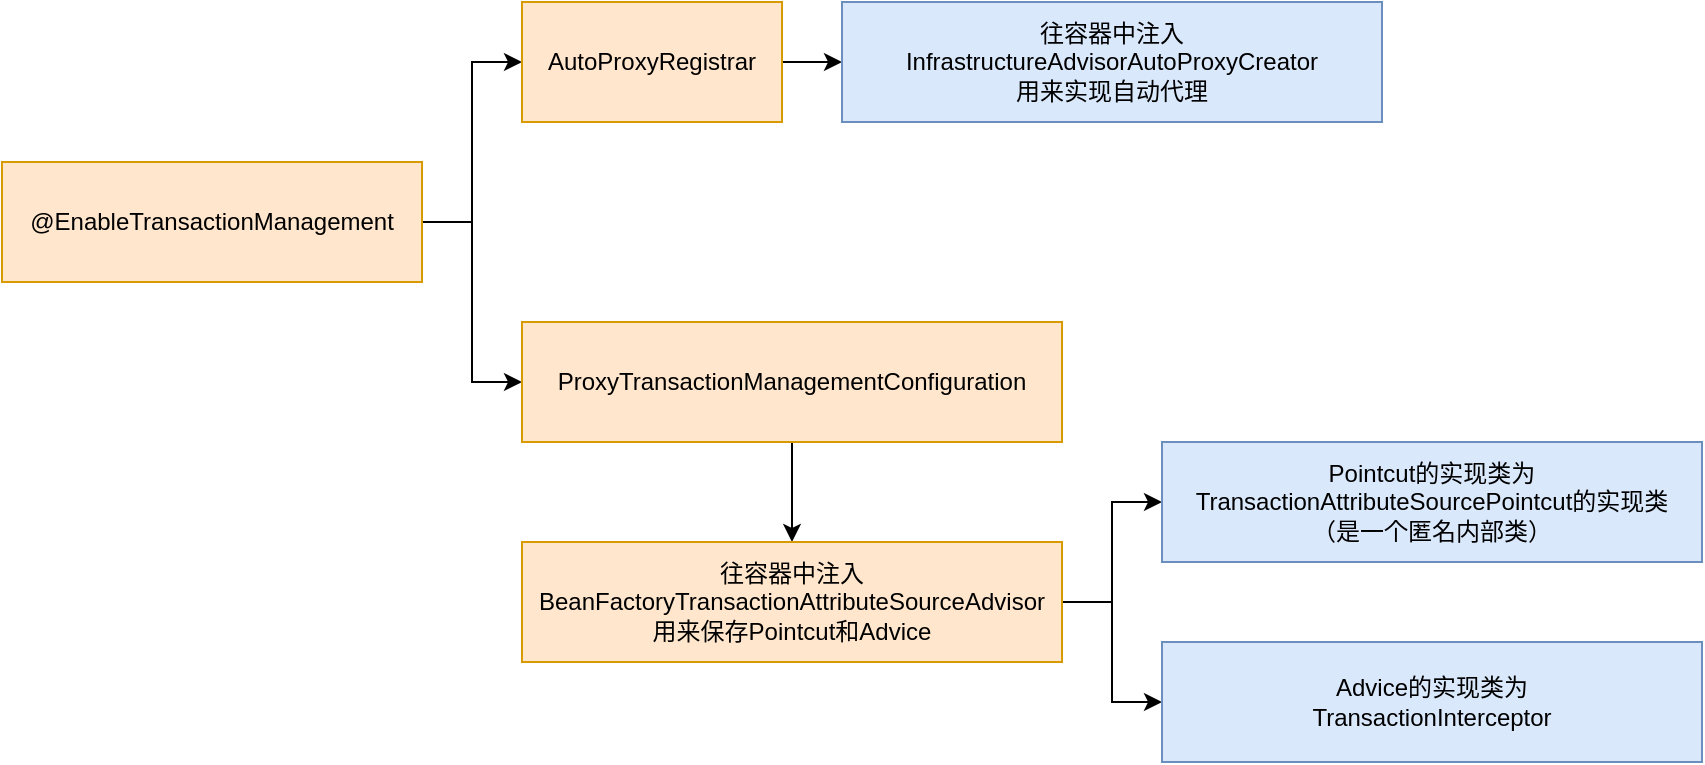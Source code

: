<mxfile version="15.4.0" type="device"><diagram id="9UIZBNlLzPTE_xlU83ig" name="第 1 页"><mxGraphModel dx="946" dy="608" grid="1" gridSize="10" guides="1" tooltips="1" connect="1" arrows="1" fold="1" page="1" pageScale="1" pageWidth="827" pageHeight="1169" math="0" shadow="0"><root><mxCell id="0"/><mxCell id="1" parent="0"/><mxCell id="eOYMl6Vk7XKMilWvIRb2-5" style="edgeStyle=orthogonalEdgeStyle;rounded=0;orthogonalLoop=1;jettySize=auto;html=1;exitX=1;exitY=0.5;exitDx=0;exitDy=0;entryX=0;entryY=0.5;entryDx=0;entryDy=0;" edge="1" parent="1" source="eOYMl6Vk7XKMilWvIRb2-1" target="eOYMl6Vk7XKMilWvIRb2-2"><mxGeometry relative="1" as="geometry"/></mxCell><mxCell id="eOYMl6Vk7XKMilWvIRb2-6" style="edgeStyle=orthogonalEdgeStyle;rounded=0;orthogonalLoop=1;jettySize=auto;html=1;exitX=1;exitY=0.5;exitDx=0;exitDy=0;entryX=0;entryY=0.5;entryDx=0;entryDy=0;" edge="1" parent="1" source="eOYMl6Vk7XKMilWvIRb2-1" target="eOYMl6Vk7XKMilWvIRb2-3"><mxGeometry relative="1" as="geometry"/></mxCell><mxCell id="eOYMl6Vk7XKMilWvIRb2-1" value="@EnableTransactionManagement" style="rounded=0;whiteSpace=wrap;html=1;fillColor=#ffe6cc;strokeColor=#d79b00;" vertex="1" parent="1"><mxGeometry x="50" y="270" width="210" height="60" as="geometry"/></mxCell><mxCell id="eOYMl6Vk7XKMilWvIRb2-9" style="edgeStyle=orthogonalEdgeStyle;rounded=0;orthogonalLoop=1;jettySize=auto;html=1;exitX=1;exitY=0.5;exitDx=0;exitDy=0;" edge="1" parent="1" source="eOYMl6Vk7XKMilWvIRb2-2" target="eOYMl6Vk7XKMilWvIRb2-7"><mxGeometry relative="1" as="geometry"/></mxCell><mxCell id="eOYMl6Vk7XKMilWvIRb2-2" value="AutoProxyRegistrar" style="rounded=0;whiteSpace=wrap;html=1;fillColor=#ffe6cc;strokeColor=#d79b00;" vertex="1" parent="1"><mxGeometry x="310" y="190" width="130" height="60" as="geometry"/></mxCell><mxCell id="eOYMl6Vk7XKMilWvIRb2-15" style="edgeStyle=orthogonalEdgeStyle;rounded=0;orthogonalLoop=1;jettySize=auto;html=1;exitX=0.5;exitY=1;exitDx=0;exitDy=0;entryX=0.5;entryY=0;entryDx=0;entryDy=0;" edge="1" parent="1" source="eOYMl6Vk7XKMilWvIRb2-3" target="eOYMl6Vk7XKMilWvIRb2-8"><mxGeometry relative="1" as="geometry"/></mxCell><mxCell id="eOYMl6Vk7XKMilWvIRb2-3" value="ProxyTransactionManagementConfiguration" style="rounded=0;whiteSpace=wrap;html=1;fillColor=#ffe6cc;strokeColor=#d79b00;" vertex="1" parent="1"><mxGeometry x="310" y="350" width="270" height="60" as="geometry"/></mxCell><mxCell id="eOYMl6Vk7XKMilWvIRb2-7" value="往容器中注入InfrastructureAdvisorAutoProxyCreator&lt;br&gt;用来实现自动代理" style="rounded=0;whiteSpace=wrap;html=1;fillColor=#dae8fc;strokeColor=#6c8ebf;" vertex="1" parent="1"><mxGeometry x="470" y="190" width="270" height="60" as="geometry"/></mxCell><mxCell id="eOYMl6Vk7XKMilWvIRb2-13" style="edgeStyle=orthogonalEdgeStyle;rounded=0;orthogonalLoop=1;jettySize=auto;html=1;exitX=1;exitY=0.5;exitDx=0;exitDy=0;entryX=0;entryY=0.5;entryDx=0;entryDy=0;" edge="1" parent="1" source="eOYMl6Vk7XKMilWvIRb2-8" target="eOYMl6Vk7XKMilWvIRb2-11"><mxGeometry relative="1" as="geometry"/></mxCell><mxCell id="eOYMl6Vk7XKMilWvIRb2-14" style="edgeStyle=orthogonalEdgeStyle;rounded=0;orthogonalLoop=1;jettySize=auto;html=1;exitX=1;exitY=0.5;exitDx=0;exitDy=0;entryX=0;entryY=0.5;entryDx=0;entryDy=0;" edge="1" parent="1" source="eOYMl6Vk7XKMilWvIRb2-8" target="eOYMl6Vk7XKMilWvIRb2-12"><mxGeometry relative="1" as="geometry"/></mxCell><mxCell id="eOYMl6Vk7XKMilWvIRb2-8" value="往容器中注入BeanFactoryTransactionAttributeSourceAdvisor&lt;br&gt;用来保存Pointcut和Advice" style="rounded=0;whiteSpace=wrap;html=1;fillColor=#ffe6cc;strokeColor=#d79b00;" vertex="1" parent="1"><mxGeometry x="310" y="460" width="270" height="60" as="geometry"/></mxCell><mxCell id="eOYMl6Vk7XKMilWvIRb2-11" value="&lt;span&gt;Pointcut的实现类为&lt;br&gt;TransactionAttributeSourcePointcut的实现类&lt;br&gt;（是一个匿名内部类）&lt;br&gt;&lt;/span&gt;" style="rounded=0;whiteSpace=wrap;html=1;fillColor=#dae8fc;strokeColor=#6c8ebf;" vertex="1" parent="1"><mxGeometry x="630" y="410" width="270" height="60" as="geometry"/></mxCell><mxCell id="eOYMl6Vk7XKMilWvIRb2-12" value="Advice&lt;span&gt;的实现类为&lt;br&gt;TransactionInterceptor&lt;br&gt;&lt;/span&gt;" style="rounded=0;whiteSpace=wrap;html=1;fillColor=#dae8fc;strokeColor=#6c8ebf;" vertex="1" parent="1"><mxGeometry x="630" y="510" width="270" height="60" as="geometry"/></mxCell></root></mxGraphModel></diagram></mxfile>